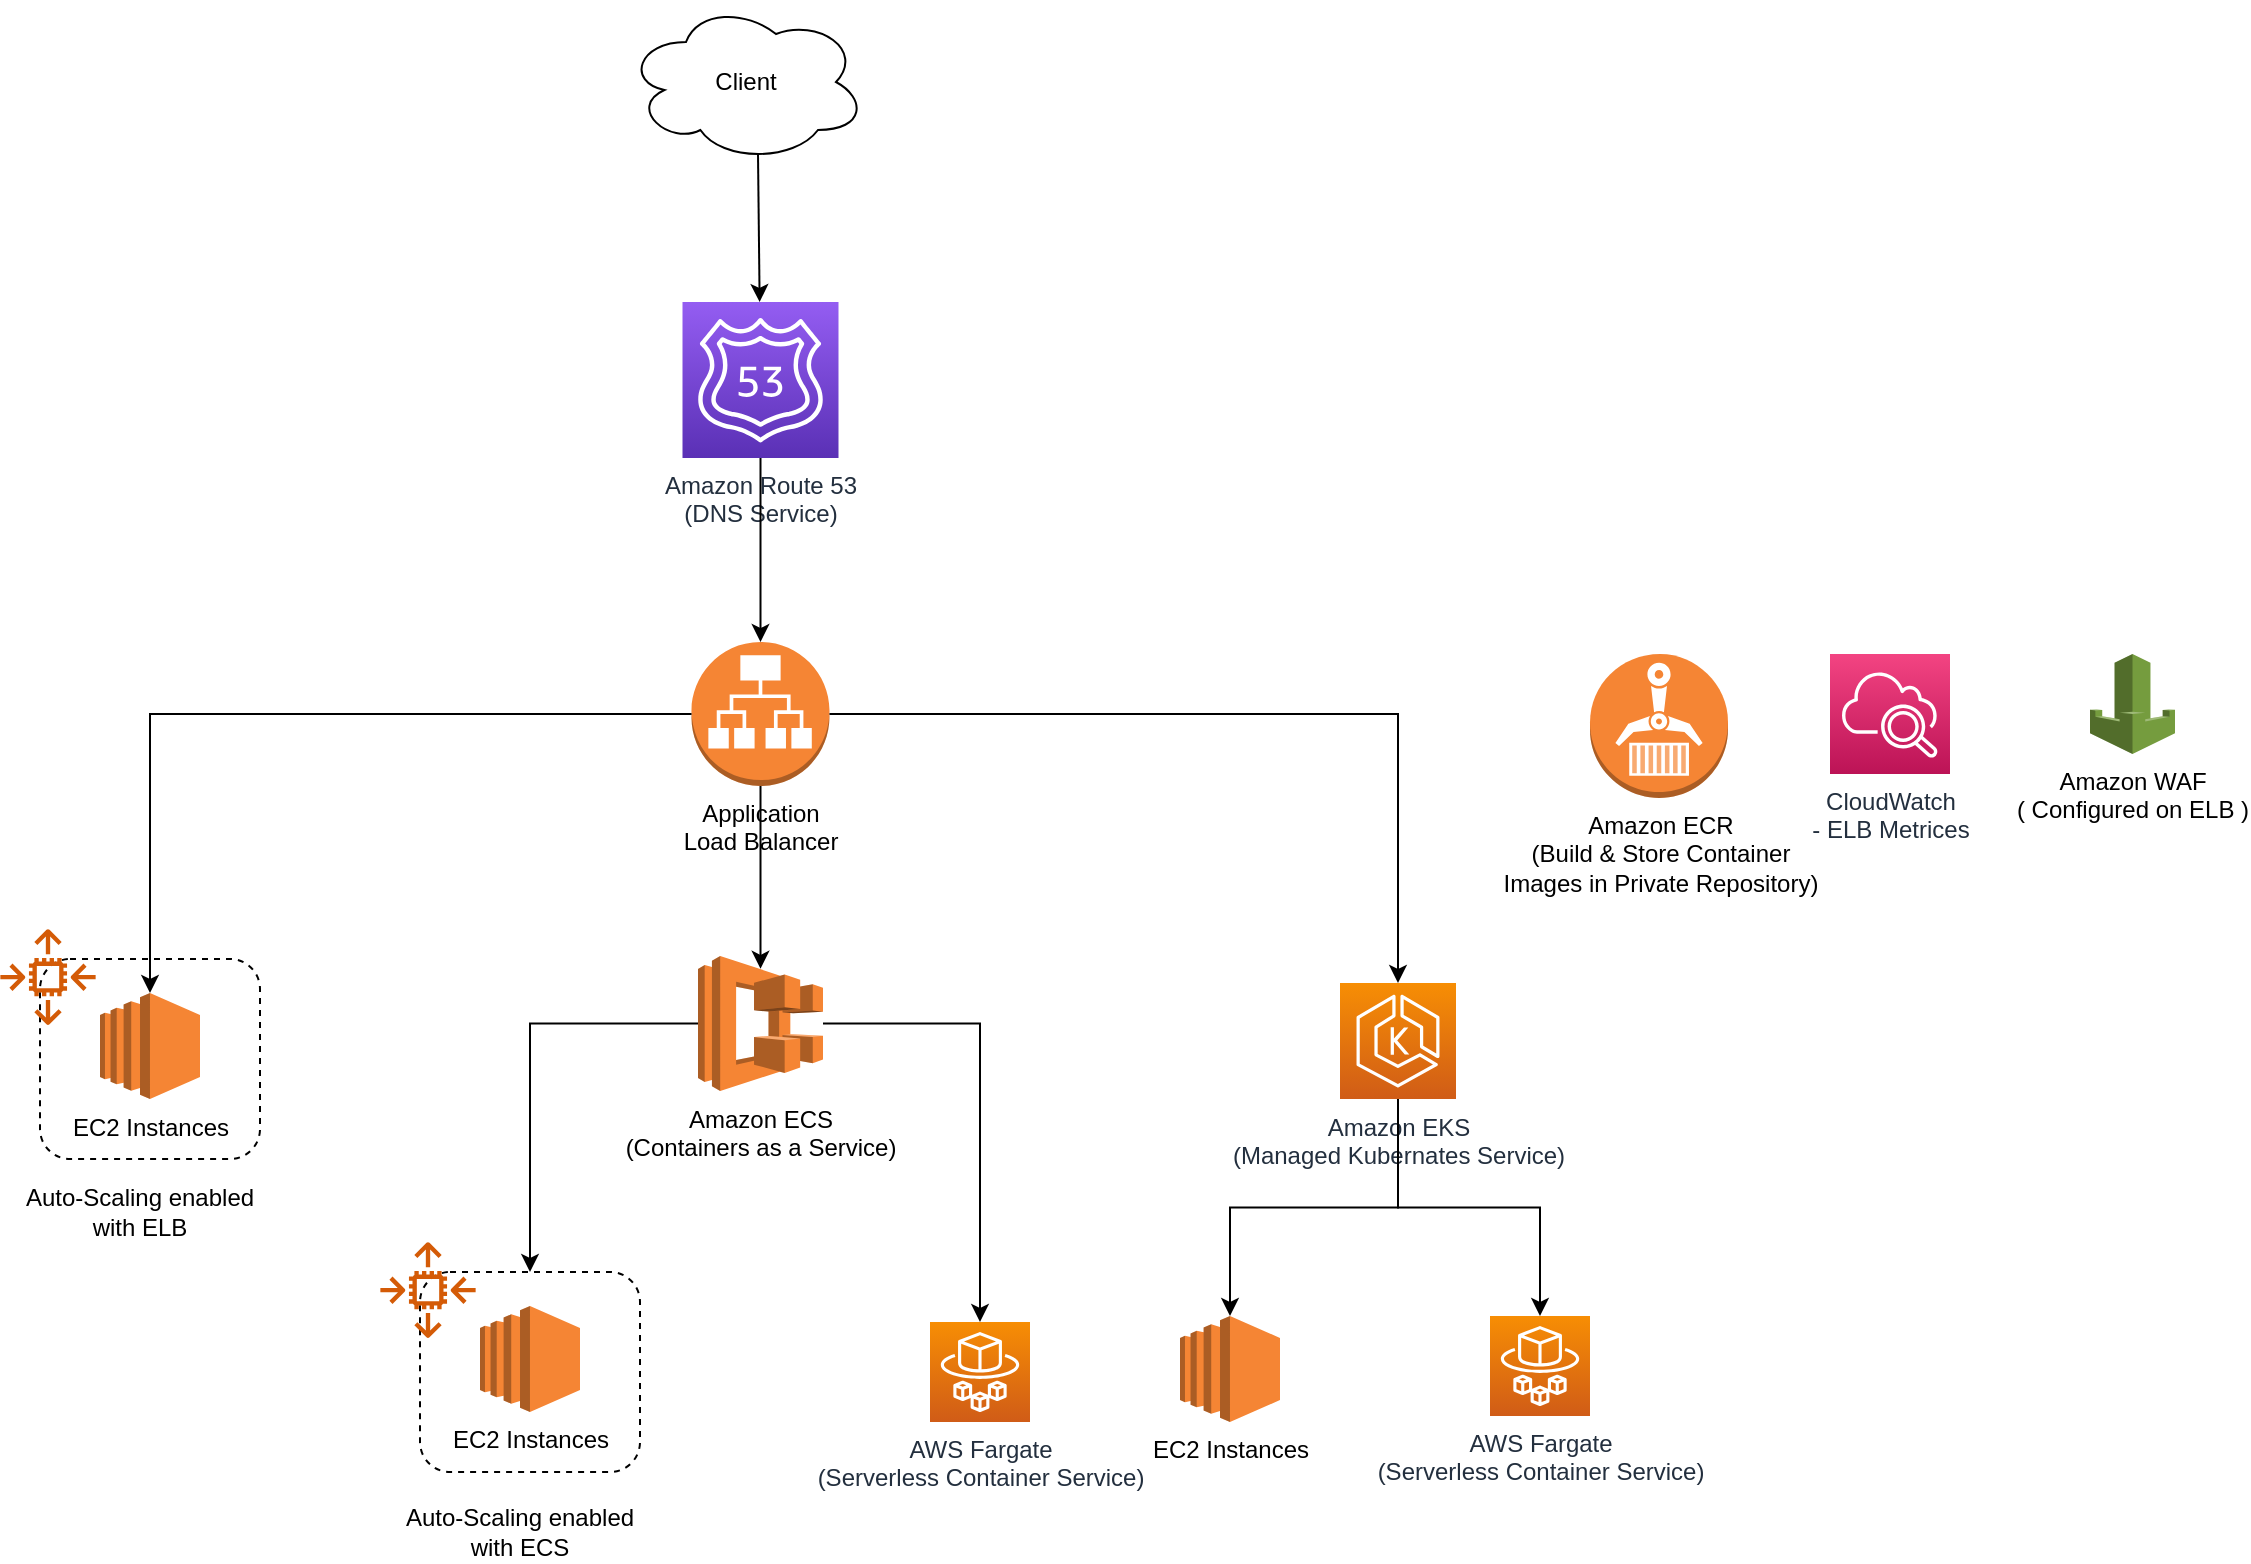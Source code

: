 <mxfile version="20.3.0" type="device"><diagram id="__ksJtK7-5MH5UrOOcdg" name="Page-1"><mxGraphModel dx="1796" dy="1678" grid="1" gridSize="10" guides="1" tooltips="1" connect="1" arrows="1" fold="1" page="1" pageScale="1" pageWidth="850" pageHeight="1100" math="0" shadow="0"><root><mxCell id="0"/><mxCell id="1" parent="0"/><mxCell id="ycCjFc4vynSA3hbOtIFr-9" value="" style="rounded=1;whiteSpace=wrap;html=1;dashed=1;" parent="1" vertex="1"><mxGeometry x="-20" y="468.5" width="110" height="100" as="geometry"/></mxCell><mxCell id="ycCjFc4vynSA3hbOtIFr-1" value="Client" style="ellipse;shape=cloud;whiteSpace=wrap;html=1;" parent="1" vertex="1"><mxGeometry x="273" y="-10" width="120" height="80" as="geometry"/></mxCell><mxCell id="ycCjFc4vynSA3hbOtIFr-2" value="Amazon Route 53&lt;br&gt;&lt;div&gt;(DNS Service)&lt;/div&gt;&lt;div&gt;&lt;br&gt;&lt;/div&gt;" style="sketch=0;points=[[0,0,0],[0.25,0,0],[0.5,0,0],[0.75,0,0],[1,0,0],[0,1,0],[0.25,1,0],[0.5,1,0],[0.75,1,0],[1,1,0],[0,0.25,0],[0,0.5,0],[0,0.75,0],[1,0.25,0],[1,0.5,0],[1,0.75,0]];outlineConnect=0;fontColor=#232F3E;gradientColor=#945DF2;gradientDirection=north;fillColor=#5A30B5;strokeColor=#ffffff;dashed=0;verticalLabelPosition=bottom;verticalAlign=top;align=center;html=1;fontSize=12;fontStyle=0;aspect=fixed;shape=mxgraph.aws4.resourceIcon;resIcon=mxgraph.aws4.route_53;" parent="1" vertex="1"><mxGeometry x="301.25" y="140" width="78" height="78" as="geometry"/></mxCell><mxCell id="ycCjFc4vynSA3hbOtIFr-3" value="" style="endArrow=classic;html=1;rounded=0;exitX=0.55;exitY=0.95;exitDx=0;exitDy=0;exitPerimeter=0;" parent="1" source="ycCjFc4vynSA3hbOtIFr-1" target="ycCjFc4vynSA3hbOtIFr-2" edge="1"><mxGeometry width="50" height="50" relative="1" as="geometry"><mxPoint x="400" y="310" as="sourcePoint"/><mxPoint x="450" y="160" as="targetPoint"/></mxGeometry></mxCell><mxCell id="ycCjFc4vynSA3hbOtIFr-5" value="&lt;span style=&quot;&quot;&gt;Application &lt;br&gt;Load Balancer&lt;/span&gt;" style="outlineConnect=0;dashed=0;verticalLabelPosition=bottom;verticalAlign=top;align=center;html=1;shape=mxgraph.aws3.application_load_balancer;fillColor=#F58534;gradientColor=none;" parent="1" vertex="1"><mxGeometry x="305.75" y="310" width="69" height="72" as="geometry"/></mxCell><mxCell id="ycCjFc4vynSA3hbOtIFr-6" value="" style="endArrow=classic;html=1;rounded=0;exitX=0.5;exitY=1;exitDx=0;exitDy=0;exitPerimeter=0;" parent="1" source="ycCjFc4vynSA3hbOtIFr-2" target="ycCjFc4vynSA3hbOtIFr-5" edge="1"><mxGeometry width="50" height="50" relative="1" as="geometry"><mxPoint x="400" y="310" as="sourcePoint"/><mxPoint x="450" y="260" as="targetPoint"/></mxGeometry></mxCell><mxCell id="ycCjFc4vynSA3hbOtIFr-7" value="EC2 Instances" style="outlineConnect=0;dashed=0;verticalLabelPosition=bottom;verticalAlign=top;align=center;html=1;shape=mxgraph.aws3.ec2;fillColor=#F58534;gradientColor=none;" parent="1" vertex="1"><mxGeometry x="10" y="485.5" width="50" height="53" as="geometry"/></mxCell><mxCell id="ycCjFc4vynSA3hbOtIFr-8" value="" style="endArrow=classic;html=1;rounded=0;exitX=0;exitY=0.5;exitDx=0;exitDy=0;exitPerimeter=0;entryX=0.5;entryY=0;entryDx=0;entryDy=0;entryPerimeter=0;edgeStyle=orthogonalEdgeStyle;" parent="1" source="ycCjFc4vynSA3hbOtIFr-5" target="ycCjFc4vynSA3hbOtIFr-7" edge="1"><mxGeometry width="50" height="50" relative="1" as="geometry"><mxPoint x="400" y="510" as="sourcePoint"/><mxPoint x="450" y="460" as="targetPoint"/></mxGeometry></mxCell><mxCell id="ycCjFc4vynSA3hbOtIFr-10" value="Auto-Scaling enabled with ELB" style="text;html=1;strokeColor=none;fillColor=none;align=center;verticalAlign=middle;whiteSpace=wrap;rounded=0;dashed=1;" parent="1" vertex="1"><mxGeometry x="-40" y="580" width="140" height="30" as="geometry"/></mxCell><mxCell id="ycCjFc4vynSA3hbOtIFr-12" value="&lt;div&gt;CloudWatch &lt;br&gt;&lt;/div&gt;&lt;div&gt;- ELB Metrices&lt;/div&gt;" style="sketch=0;points=[[0,0,0],[0.25,0,0],[0.5,0,0],[0.75,0,0],[1,0,0],[0,1,0],[0.25,1,0],[0.5,1,0],[0.75,1,0],[1,1,0],[0,0.25,0],[0,0.5,0],[0,0.75,0],[1,0.25,0],[1,0.5,0],[1,0.75,0]];points=[[0,0,0],[0.25,0,0],[0.5,0,0],[0.75,0,0],[1,0,0],[0,1,0],[0.25,1,0],[0.5,1,0],[0.75,1,0],[1,1,0],[0,0.25,0],[0,0.5,0],[0,0.75,0],[1,0.25,0],[1,0.5,0],[1,0.75,0]];outlineConnect=0;fontColor=#232F3E;gradientColor=#F34482;gradientDirection=north;fillColor=#BC1356;strokeColor=#ffffff;dashed=0;verticalLabelPosition=bottom;verticalAlign=top;align=center;html=1;fontSize=12;fontStyle=0;aspect=fixed;shape=mxgraph.aws4.resourceIcon;resIcon=mxgraph.aws4.cloudwatch_2;" parent="1" vertex="1"><mxGeometry x="875" y="316" width="60" height="60" as="geometry"/></mxCell><mxCell id="ycCjFc4vynSA3hbOtIFr-13" value="&lt;div&gt;Amazon ECS&lt;br&gt;(Containers as a Service)&lt;/div&gt;" style="outlineConnect=0;dashed=0;verticalLabelPosition=bottom;verticalAlign=top;align=center;html=1;shape=mxgraph.aws3.ecs;fillColor=#F58534;gradientColor=none;" parent="1" vertex="1"><mxGeometry x="309" y="467" width="62.5" height="67.5" as="geometry"/></mxCell><mxCell id="ycCjFc4vynSA3hbOtIFr-15" value="" style="endArrow=classic;html=1;rounded=0;entryX=0.5;entryY=0.095;entryDx=0;entryDy=0;entryPerimeter=0;edgeStyle=orthogonalEdgeStyle;exitX=0.5;exitY=1;exitDx=0;exitDy=0;exitPerimeter=0;" parent="1" source="ycCjFc4vynSA3hbOtIFr-5" target="ycCjFc4vynSA3hbOtIFr-13" edge="1"><mxGeometry width="50" height="50" relative="1" as="geometry"><mxPoint x="455" y="390" as="sourcePoint"/><mxPoint x="450" y="430" as="targetPoint"/></mxGeometry></mxCell><mxCell id="ycCjFc4vynSA3hbOtIFr-19" value="AWS Fargate&lt;br&gt;(Serverless Container Service)" style="sketch=0;points=[[0,0,0],[0.25,0,0],[0.5,0,0],[0.75,0,0],[1,0,0],[0,1,0],[0.25,1,0],[0.5,1,0],[0.75,1,0],[1,1,0],[0,0.25,0],[0,0.5,0],[0,0.75,0],[1,0.25,0],[1,0.5,0],[1,0.75,0]];outlineConnect=0;fontColor=#232F3E;gradientColor=#F78E04;gradientDirection=north;fillColor=#D05C17;strokeColor=#ffffff;dashed=0;verticalLabelPosition=bottom;verticalAlign=top;align=center;html=1;fontSize=12;fontStyle=0;aspect=fixed;shape=mxgraph.aws4.resourceIcon;resIcon=mxgraph.aws4.fargate;" parent="1" vertex="1"><mxGeometry x="425" y="650" width="50" height="50" as="geometry"/></mxCell><mxCell id="ycCjFc4vynSA3hbOtIFr-20" value="" style="endArrow=classic;html=1;rounded=0;entryX=0.5;entryY=0;entryDx=0;entryDy=0;entryPerimeter=0;edgeStyle=orthogonalEdgeStyle;" parent="1" source="ycCjFc4vynSA3hbOtIFr-13" target="ycCjFc4vynSA3hbOtIFr-19" edge="1"><mxGeometry width="50" height="50" relative="1" as="geometry"><mxPoint x="400" y="530" as="sourcePoint"/><mxPoint x="450" y="480" as="targetPoint"/></mxGeometry></mxCell><mxCell id="ycCjFc4vynSA3hbOtIFr-21" value="" style="endArrow=classic;html=1;rounded=0;exitX=0;exitY=0.5;exitDx=0;exitDy=0;exitPerimeter=0;entryX=0.5;entryY=0;entryDx=0;entryDy=0;edgeStyle=orthogonalEdgeStyle;" parent="1" source="ycCjFc4vynSA3hbOtIFr-13" target="6FRFU7z1WeWDRtXIXzS8-1" edge="1"><mxGeometry width="50" height="50" relative="1" as="geometry"><mxPoint x="400" y="530" as="sourcePoint"/><mxPoint x="225" y="620" as="targetPoint"/></mxGeometry></mxCell><mxCell id="ycCjFc4vynSA3hbOtIFr-32" value="Amazon EKS&lt;br&gt;(Managed Kubernates Service)" style="sketch=0;points=[[0,0,0],[0.25,0,0],[0.5,0,0],[0.75,0,0],[1,0,0],[0,1,0],[0.25,1,0],[0.5,1,0],[0.75,1,0],[1,1,0],[0,0.25,0],[0,0.5,0],[0,0.75,0],[1,0.25,0],[1,0.5,0],[1,0.75,0]];outlineConnect=0;fontColor=#232F3E;gradientColor=#F78E04;gradientDirection=north;fillColor=#D05C17;strokeColor=#ffffff;dashed=0;verticalLabelPosition=bottom;verticalAlign=top;align=center;html=1;fontSize=12;fontStyle=0;aspect=fixed;shape=mxgraph.aws4.resourceIcon;resIcon=mxgraph.aws4.eks;" parent="1" vertex="1"><mxGeometry x="630" y="480.5" width="58" height="58" as="geometry"/></mxCell><mxCell id="ycCjFc4vynSA3hbOtIFr-33" value="" style="endArrow=classic;html=1;rounded=0;exitX=1;exitY=0.5;exitDx=0;exitDy=0;exitPerimeter=0;entryX=0.5;entryY=0;entryDx=0;entryDy=0;entryPerimeter=0;edgeStyle=orthogonalEdgeStyle;" parent="1" source="ycCjFc4vynSA3hbOtIFr-5" target="ycCjFc4vynSA3hbOtIFr-32" edge="1"><mxGeometry width="50" height="50" relative="1" as="geometry"><mxPoint x="370" y="460" as="sourcePoint"/><mxPoint x="420" y="410" as="targetPoint"/></mxGeometry></mxCell><mxCell id="ycCjFc4vynSA3hbOtIFr-35" value="&lt;div&gt;Amazon WAF &lt;br&gt;&lt;/div&gt;&lt;div&gt;( Configured on ELB )&lt;/div&gt;" style="outlineConnect=0;dashed=0;verticalLabelPosition=bottom;verticalAlign=top;align=center;html=1;shape=mxgraph.aws3.waf;fillColor=#759C3E;gradientColor=none;" parent="1" vertex="1"><mxGeometry x="1005" y="316" width="42.5" height="50" as="geometry"/></mxCell><mxCell id="ycCjFc4vynSA3hbOtIFr-36" style="edgeStyle=orthogonalEdgeStyle;rounded=0;orthogonalLoop=1;jettySize=auto;html=1;exitX=0.5;exitY=1;exitDx=0;exitDy=0;exitPerimeter=0;" parent="1" source="ycCjFc4vynSA3hbOtIFr-12" target="ycCjFc4vynSA3hbOtIFr-12" edge="1"><mxGeometry relative="1" as="geometry"/></mxCell><mxCell id="GSoswMRioBumPXiffmeP-1" value="" style="sketch=0;outlineConnect=0;fontColor=#232F3E;gradientColor=none;fillColor=#D45B07;strokeColor=none;dashed=0;verticalLabelPosition=bottom;verticalAlign=top;align=center;html=1;fontSize=12;fontStyle=0;aspect=fixed;pointerEvents=1;shape=mxgraph.aws4.auto_scaling2;" parent="1" vertex="1"><mxGeometry x="-40" y="453.5" width="48" height="48" as="geometry"/></mxCell><mxCell id="6FRFU7z1WeWDRtXIXzS8-1" value="" style="rounded=1;whiteSpace=wrap;html=1;dashed=1;" parent="1" vertex="1"><mxGeometry x="170" y="625" width="110" height="100" as="geometry"/></mxCell><mxCell id="6FRFU7z1WeWDRtXIXzS8-2" value="EC2 Instances" style="outlineConnect=0;dashed=0;verticalLabelPosition=bottom;verticalAlign=top;align=center;html=1;shape=mxgraph.aws3.ec2;fillColor=#F58534;gradientColor=none;" parent="1" vertex="1"><mxGeometry x="200" y="642" width="50" height="53" as="geometry"/></mxCell><mxCell id="6FRFU7z1WeWDRtXIXzS8-3" value="" style="sketch=0;outlineConnect=0;fontColor=#232F3E;gradientColor=none;fillColor=#D45B07;strokeColor=none;dashed=0;verticalLabelPosition=bottom;verticalAlign=top;align=center;html=1;fontSize=12;fontStyle=0;aspect=fixed;pointerEvents=1;shape=mxgraph.aws4.auto_scaling2;" parent="1" vertex="1"><mxGeometry x="150" y="610" width="48" height="48" as="geometry"/></mxCell><mxCell id="6FRFU7z1WeWDRtXIXzS8-4" value="Auto-Scaling enabled with ECS" style="text;html=1;strokeColor=none;fillColor=none;align=center;verticalAlign=middle;whiteSpace=wrap;rounded=0;dashed=1;" parent="1" vertex="1"><mxGeometry x="150" y="740" width="140" height="30" as="geometry"/></mxCell><mxCell id="-u78DdXO_ubPV5Eq7DE1-2" value="Amazon ECR&lt;br&gt;(Build &amp;amp; Store Container &lt;br&gt;Images in Private Repository)" style="outlineConnect=0;dashed=0;verticalLabelPosition=bottom;verticalAlign=top;align=center;html=1;shape=mxgraph.aws3.ecr;fillColor=#F58534;gradientColor=none;" vertex="1" parent="1"><mxGeometry x="755" y="316" width="69" height="72" as="geometry"/></mxCell><mxCell id="-u78DdXO_ubPV5Eq7DE1-3" value="EC2 Instances" style="outlineConnect=0;dashed=0;verticalLabelPosition=bottom;verticalAlign=top;align=center;html=1;shape=mxgraph.aws3.ec2;fillColor=#F58534;gradientColor=none;" vertex="1" parent="1"><mxGeometry x="550" y="647" width="50" height="53" as="geometry"/></mxCell><mxCell id="-u78DdXO_ubPV5Eq7DE1-4" value="AWS Fargate&lt;br&gt;(Serverless Container Service)" style="sketch=0;points=[[0,0,0],[0.25,0,0],[0.5,0,0],[0.75,0,0],[1,0,0],[0,1,0],[0.25,1,0],[0.5,1,0],[0.75,1,0],[1,1,0],[0,0.25,0],[0,0.5,0],[0,0.75,0],[1,0.25,0],[1,0.5,0],[1,0.75,0]];outlineConnect=0;fontColor=#232F3E;gradientColor=#F78E04;gradientDirection=north;fillColor=#D05C17;strokeColor=#ffffff;dashed=0;verticalLabelPosition=bottom;verticalAlign=top;align=center;html=1;fontSize=12;fontStyle=0;aspect=fixed;shape=mxgraph.aws4.resourceIcon;resIcon=mxgraph.aws4.fargate;" vertex="1" parent="1"><mxGeometry x="705" y="647" width="50" height="50" as="geometry"/></mxCell><mxCell id="-u78DdXO_ubPV5Eq7DE1-5" value="" style="endArrow=classic;html=1;rounded=0;exitX=0.5;exitY=1;exitDx=0;exitDy=0;exitPerimeter=0;entryX=0.5;entryY=0;entryDx=0;entryDy=0;entryPerimeter=0;edgeStyle=orthogonalEdgeStyle;" edge="1" parent="1" source="ycCjFc4vynSA3hbOtIFr-32" target="-u78DdXO_ubPV5Eq7DE1-3"><mxGeometry width="50" height="50" relative="1" as="geometry"><mxPoint x="560" y="540" as="sourcePoint"/><mxPoint x="610" y="490" as="targetPoint"/></mxGeometry></mxCell><mxCell id="-u78DdXO_ubPV5Eq7DE1-6" value="" style="endArrow=classic;html=1;rounded=0;exitX=0.5;exitY=1;exitDx=0;exitDy=0;exitPerimeter=0;entryX=0.5;entryY=0;entryDx=0;entryDy=0;entryPerimeter=0;edgeStyle=orthogonalEdgeStyle;" edge="1" parent="1" source="ycCjFc4vynSA3hbOtIFr-32" target="-u78DdXO_ubPV5Eq7DE1-4"><mxGeometry width="50" height="50" relative="1" as="geometry"><mxPoint x="560" y="540" as="sourcePoint"/><mxPoint x="610" y="490" as="targetPoint"/></mxGeometry></mxCell></root></mxGraphModel></diagram></mxfile>